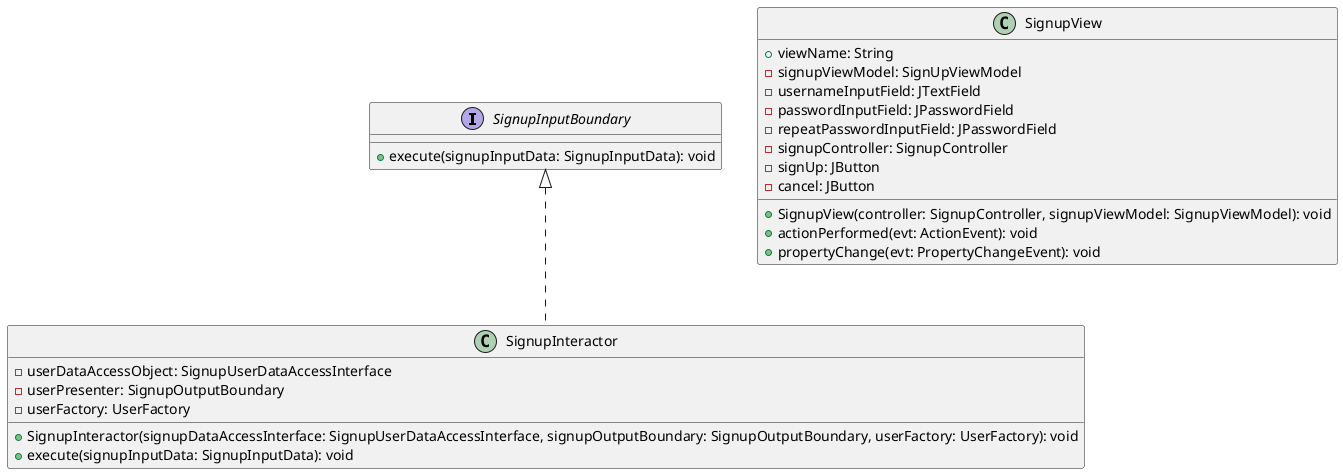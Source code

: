 @startuml
interface SignupInputBoundary {
    +execute(signupInputData: SignupInputData): void
}
class SignupInteractor implements SignupInputBoundary {
    -userDataAccessObject: SignupUserDataAccessInterface
    -userPresenter: SignupOutputBoundary
    -userFactory: UserFactory
    +SignupInteractor(signupDataAccessInterface: SignupUserDataAccessInterface, signupOutputBoundary: SignupOutputBoundary, userFactory: UserFactory): void
    +execute(signupInputData: SignupInputData): void
}
class SignupView {
    +viewName: String
    -signupViewModel: SignUpViewModel
    -usernameInputField: JTextField
    -passwordInputField: JPasswordField
    -repeatPasswordInputField: JPasswordField
    -signupController: SignupController
    -signUp: JButton
    -cancel: JButton

    +SignupView(controller: SignupController, signupViewModel: SignupViewModel): void
    +actionPerformed(evt: ActionEvent): void
    +propertyChange(evt: PropertyChangeEvent): void
}
@enduml
